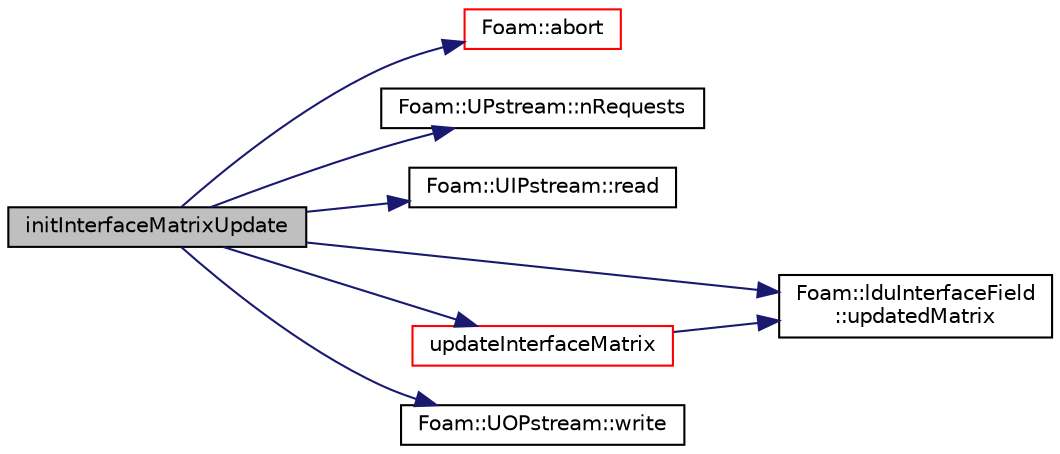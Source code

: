 digraph "initInterfaceMatrixUpdate"
{
  bgcolor="transparent";
  edge [fontname="Helvetica",fontsize="10",labelfontname="Helvetica",labelfontsize="10"];
  node [fontname="Helvetica",fontsize="10",shape=record];
  rankdir="LR";
  Node1 [label="initInterfaceMatrixUpdate",height=0.2,width=0.4,color="black", fillcolor="grey75", style="filled", fontcolor="black"];
  Node1 -> Node2 [color="midnightblue",fontsize="10",style="solid",fontname="Helvetica"];
  Node2 [label="Foam::abort",height=0.2,width=0.4,color="red",URL="$a10733.html#a447107a607d03e417307c203fa5fb44b"];
  Node1 -> Node3 [color="midnightblue",fontsize="10",style="solid",fontname="Helvetica"];
  Node3 [label="Foam::UPstream::nRequests",height=0.2,width=0.4,color="black",URL="$a02766.html#a85d3ef750354c4fb119608680f4e857f",tooltip="Get number of outstanding requests. "];
  Node1 -> Node4 [color="midnightblue",fontsize="10",style="solid",fontname="Helvetica"];
  Node4 [label="Foam::UIPstream::read",height=0.2,width=0.4,color="black",URL="$a02734.html#a732980587e5b9c409ae433d73ca8698e",tooltip="Read into given buffer from given processor and return the. "];
  Node1 -> Node5 [color="midnightblue",fontsize="10",style="solid",fontname="Helvetica"];
  Node5 [label="Foam::lduInterfaceField\l::updatedMatrix",height=0.2,width=0.4,color="black",URL="$a01280.html#ad21ff98b99489ef4076a28d165247280",tooltip="Whether matrix has been updated. "];
  Node1 -> Node6 [color="midnightblue",fontsize="10",style="solid",fontname="Helvetica"];
  Node6 [label="updateInterfaceMatrix",height=0.2,width=0.4,color="red",URL="$a01987.html#a3b5b6785a1111fdddd5e701dbf498a34",tooltip="Update result field based on interface functionality. "];
  Node6 -> Node5 [color="midnightblue",fontsize="10",style="solid",fontname="Helvetica"];
  Node1 -> Node7 [color="midnightblue",fontsize="10",style="solid",fontname="Helvetica"];
  Node7 [label="Foam::UOPstream::write",height=0.2,width=0.4,color="black",URL="$a02763.html#a0efefd773fa79fc3b687978f9e1ee9ba",tooltip="Write given buffer to given processor. "];
}
